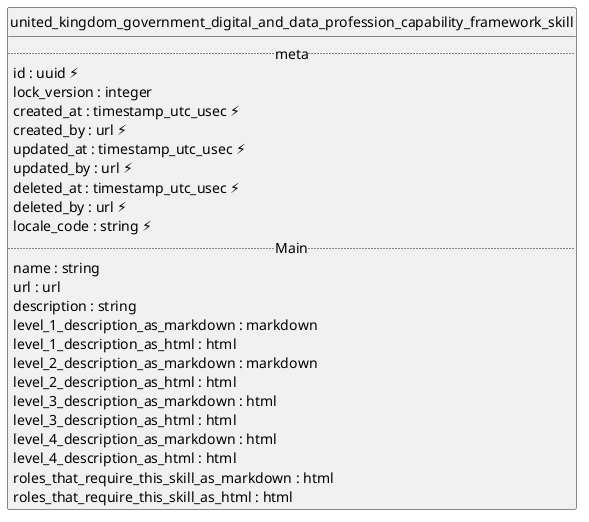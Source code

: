@startuml uml
skinparam monochrome true
skinparam linetype ortho
hide circle

entity united_kingdom_government_digital_and_data_profession_capability_framework_skill {
  .. meta ..
  id : uuid ⚡
  lock_version : integer
  created_at : timestamp_utc_usec ⚡
  created_by : url ⚡
  updated_at : timestamp_utc_usec ⚡
  updated_by : url ⚡
  deleted_at : timestamp_utc_usec ⚡
  deleted_by : url ⚡
  locale_code : string ⚡
  .. Main ..
  name : string
  url : url
  description : string
  level_1_description_as_markdown : markdown
  level_1_description_as_html : html
  level_2_description_as_markdown : markdown
  level_2_description_as_html : html
  level_3_description_as_markdown : html
  level_3_description_as_html : html
  level_4_description_as_markdown : html
  level_4_description_as_html : html
  roles_that_require_this_skill_as_markdown : html
  roles_that_require_this_skill_as_html : html
}

@enduml
